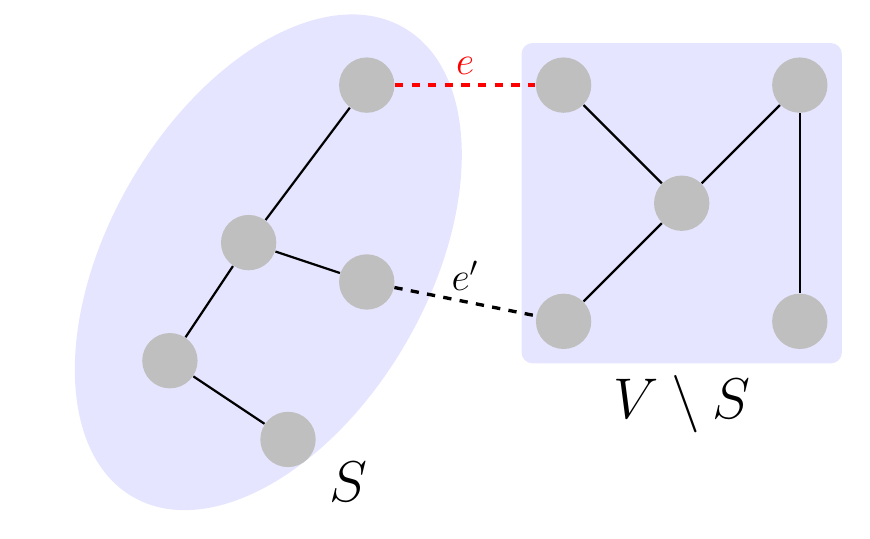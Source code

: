 \usetikzlibrary{backgrounds, fit, positioning}

\tikzstyle{vertex}=[circle,fill=black!25,minimum size=20pt,inner sep=0pt]
\tikzstyle{edge} = [draw,thick,-]

\begin{tikzpicture}[auto,swap]
    % vertices
    \foreach \pos/\name in {{(0,0)/a}, {(-1,-1.5)/b}, {(0.5,-2.5)/c}, 
    					{(1.5,-0.5)/u'}, {(1.5,2)/u}, 
    					{(4,-1)/v'}, {(4,2)/v}, 
                            	{(5.5,0.5)/g}, {(7,-1)/h}, {(7,2)/k}}
        \node[vertex] (\name) at \pos {};
        
    % Connect vertices with edges and draw weights
    \foreach \source/ \dest in {a/b, b/c, a/u, a/u',
                                         g/v, g/v', g/k, k/h}
        \path[edge] (\source) -- node {} (\dest);
        
     \draw[dashed, red, very thick] (u) to node[above, font = \Large] {$e$} (v);
     \draw[dashed, very thick] (u') to node[above, font = \Large] {$e'$} (v');
     
	\begin{pgfonlayer}{background}
    	  \node () [fit = (a) (b) (c) (u) (u'), fill = blue!10, ellipse, rounded corners, inner sep = -5pt, ultra thick, rotate = -30, label = {[font = \huge] -45: $S$}] {};
	\end{pgfonlayer}

	\begin{pgfonlayer}{background}
    	  \node () [fit = (v) (v') (g) (h) (k), fill = blue!10, rectangle, rounded corners, inner sep = 5pt, ultra thick, label = {[font = \huge] -90: $V \setminus S$}] {};
	\end{pgfonlayer}
\end{tikzpicture}